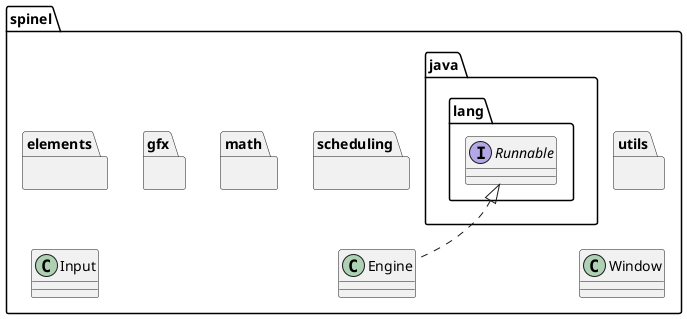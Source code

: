 @startuml spinel
package spinel{
    package utils {}
    package scheduling {}
    package math {}
    package gfx {}
    package elements {
    }
    class Window
    class Input
    class Engine implements java.lang.Runnable

    utils <-[hidden]- Window
    math <-[hidden]- Engine
    elements <-[hidden]- Input
}



@enduml